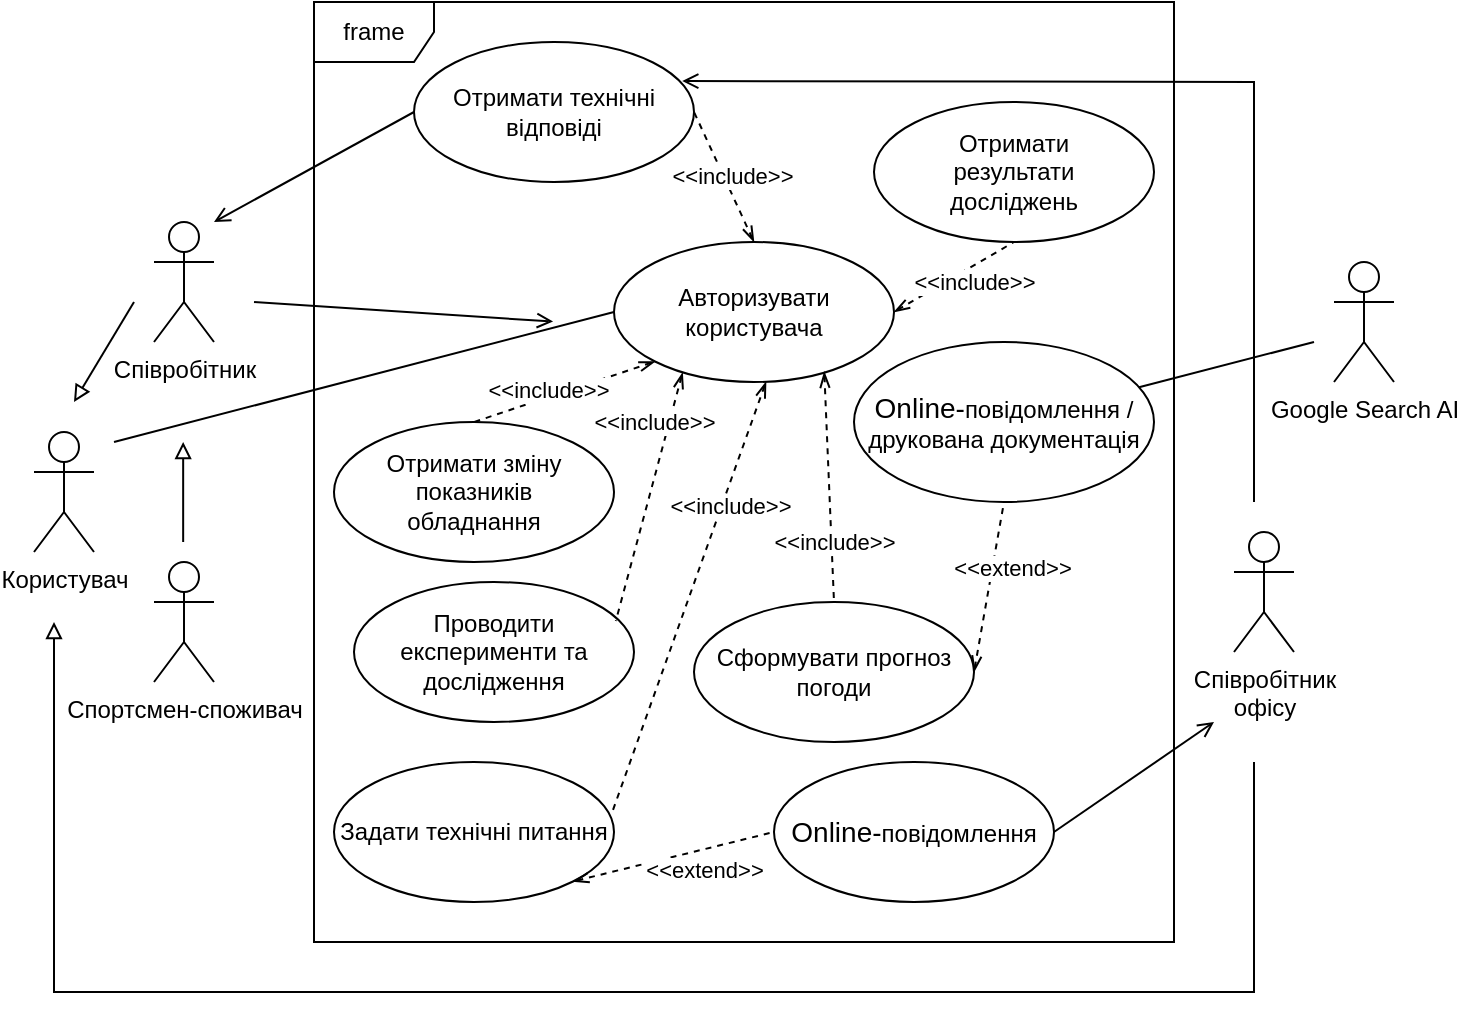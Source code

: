 <mxfile version="20.3.0" type="github">
  <diagram id="C5RBs43oDa-KdzZeNtuy" name="Page-1">
    <mxGraphModel dx="1209" dy="554" grid="1" gridSize="10" guides="1" tooltips="1" connect="1" arrows="1" fold="1" page="1" pageScale="1" pageWidth="827" pageHeight="1169" math="0" shadow="0">
      <root>
        <mxCell id="WIyWlLk6GJQsqaUBKTNV-0" />
        <mxCell id="WIyWlLk6GJQsqaUBKTNV-1" parent="WIyWlLk6GJQsqaUBKTNV-0" />
        <mxCell id="HAlKXmDzrB93N0-EfDcC-2" value="frame" style="shape=umlFrame;whiteSpace=wrap;html=1;" parent="WIyWlLk6GJQsqaUBKTNV-1" vertex="1">
          <mxGeometry x="210" y="60" width="430" height="470" as="geometry" />
        </mxCell>
        <mxCell id="zkfFHV4jXpPFQw0GAbJ--26" value="" style="endArrow=open;shadow=0;strokeWidth=1;rounded=0;endFill=1;elbow=vertical;entryX=0.278;entryY=0.34;entryDx=0;entryDy=0;entryPerimeter=0;" parent="WIyWlLk6GJQsqaUBKTNV-1" target="HAlKXmDzrB93N0-EfDcC-2" edge="1">
          <mxGeometry x="0.5" y="41" relative="1" as="geometry">
            <mxPoint x="180" y="210" as="sourcePoint" />
            <mxPoint x="300" y="210" as="targetPoint" />
            <mxPoint x="-40" y="32" as="offset" />
          </mxGeometry>
        </mxCell>
        <mxCell id="HAlKXmDzrB93N0-EfDcC-0" value="Співробітник&lt;br&gt;офісу" style="shape=umlActor;verticalLabelPosition=bottom;verticalAlign=top;html=1;" parent="WIyWlLk6GJQsqaUBKTNV-1" vertex="1">
          <mxGeometry x="670" y="325" width="30" height="60" as="geometry" />
        </mxCell>
        <mxCell id="HAlKXmDzrB93N0-EfDcC-1" value="Авторизувати&lt;br&gt;користувача" style="ellipse;whiteSpace=wrap;html=1;" parent="WIyWlLk6GJQsqaUBKTNV-1" vertex="1">
          <mxGeometry x="360" y="180" width="140" height="70" as="geometry" />
        </mxCell>
        <mxCell id="HAlKXmDzrB93N0-EfDcC-3" value="Задати технічні питання" style="ellipse;whiteSpace=wrap;html=1;" parent="WIyWlLk6GJQsqaUBKTNV-1" vertex="1">
          <mxGeometry x="220" y="440" width="140" height="70" as="geometry" />
        </mxCell>
        <mxCell id="HAlKXmDzrB93N0-EfDcC-4" value="Співробітник" style="shape=umlActor;verticalLabelPosition=bottom;verticalAlign=top;html=1;" parent="WIyWlLk6GJQsqaUBKTNV-1" vertex="1">
          <mxGeometry x="130" y="170" width="30" height="60" as="geometry" />
        </mxCell>
        <mxCell id="HAlKXmDzrB93N0-EfDcC-5" value="" style="endArrow=open;shadow=0;strokeWidth=1;rounded=0;endFill=1;elbow=vertical;exitX=1;exitY=0.5;exitDx=0;exitDy=0;" parent="WIyWlLk6GJQsqaUBKTNV-1" source="AvTPrVo-qN7b_abKF3Dz-2" edge="1">
          <mxGeometry x="0.5" y="41" relative="1" as="geometry">
            <mxPoint x="650" y="410" as="sourcePoint" />
            <mxPoint x="660" y="420" as="targetPoint" />
            <mxPoint x="-40" y="32" as="offset" />
          </mxGeometry>
        </mxCell>
        <mxCell id="HAlKXmDzrB93N0-EfDcC-6" value="Спортсмен-споживач" style="shape=umlActor;verticalLabelPosition=bottom;verticalAlign=top;html=1;" parent="WIyWlLk6GJQsqaUBKTNV-1" vertex="1">
          <mxGeometry x="130" y="340" width="30" height="60" as="geometry" />
        </mxCell>
        <mxCell id="AvTPrVo-qN7b_abKF3Dz-0" value="Отримати зміну&lt;br&gt;показників&lt;br&gt;обладнання" style="ellipse;whiteSpace=wrap;html=1;" parent="WIyWlLk6GJQsqaUBKTNV-1" vertex="1">
          <mxGeometry x="220" y="270" width="140" height="70" as="geometry" />
        </mxCell>
        <mxCell id="AvTPrVo-qN7b_abKF3Dz-1" value="Проводити&lt;br&gt;експерименти та&lt;br&gt;дослідження" style="ellipse;whiteSpace=wrap;html=1;" parent="WIyWlLk6GJQsqaUBKTNV-1" vertex="1">
          <mxGeometry x="230" y="350" width="140" height="70" as="geometry" />
        </mxCell>
        <mxCell id="AvTPrVo-qN7b_abKF3Dz-2" value="&lt;span style=&quot;font-size: 14px;&quot;&gt;Online-&lt;/span&gt;повідомлення" style="ellipse;whiteSpace=wrap;html=1;" parent="WIyWlLk6GJQsqaUBKTNV-1" vertex="1">
          <mxGeometry x="440" y="440" width="140" height="70" as="geometry" />
        </mxCell>
        <mxCell id="AvTPrVo-qN7b_abKF3Dz-8" value="&amp;lt;&amp;lt;include&amp;gt;&amp;gt;" style="endArrow=none;dashed=1;html=1;rounded=0;entryX=0.5;entryY=0;entryDx=0;entryDy=0;startArrow=openThin;startFill=0;exitX=0;exitY=1;exitDx=0;exitDy=0;" parent="WIyWlLk6GJQsqaUBKTNV-1" source="HAlKXmDzrB93N0-EfDcC-1" target="AvTPrVo-qN7b_abKF3Dz-0" edge="1">
          <mxGeometry x="0.152" y="-3" width="50" height="50" relative="1" as="geometry">
            <mxPoint x="280" y="260" as="sourcePoint" />
            <mxPoint x="430" y="360" as="targetPoint" />
            <mxPoint as="offset" />
          </mxGeometry>
        </mxCell>
        <mxCell id="AvTPrVo-qN7b_abKF3Dz-9" value="&amp;lt;&amp;lt;include&amp;gt;&amp;gt;" style="endArrow=none;dashed=1;html=1;rounded=0;entryX=0.935;entryY=0.279;entryDx=0;entryDy=0;startArrow=openThin;startFill=0;exitX=0.245;exitY=0.933;exitDx=0;exitDy=0;exitPerimeter=0;entryPerimeter=0;" parent="WIyWlLk6GJQsqaUBKTNV-1" source="HAlKXmDzrB93N0-EfDcC-1" target="AvTPrVo-qN7b_abKF3Dz-1" edge="1">
          <mxGeometry x="-0.572" y="-7" width="50" height="50" relative="1" as="geometry">
            <mxPoint x="374.503" y="239.749" as="sourcePoint" />
            <mxPoint x="300" y="280" as="targetPoint" />
            <mxPoint as="offset" />
          </mxGeometry>
        </mxCell>
        <mxCell id="AvTPrVo-qN7b_abKF3Dz-11" value="&amp;lt;&amp;lt;include&amp;gt;&amp;gt;" style="endArrow=none;dashed=1;html=1;rounded=0;entryX=0.994;entryY=0.356;entryDx=0;entryDy=0;startArrow=openThin;startFill=0;exitX=0.543;exitY=0.999;exitDx=0;exitDy=0;exitPerimeter=0;entryPerimeter=0;" parent="WIyWlLk6GJQsqaUBKTNV-1" source="HAlKXmDzrB93N0-EfDcC-1" target="HAlKXmDzrB93N0-EfDcC-3" edge="1">
          <mxGeometry x="-0.439" y="4" width="50" height="50" relative="1" as="geometry">
            <mxPoint x="418.4" y="250.35" as="sourcePoint" />
            <mxPoint x="359.497" y="550.251" as="targetPoint" />
            <mxPoint as="offset" />
          </mxGeometry>
        </mxCell>
        <mxCell id="AvTPrVo-qN7b_abKF3Dz-12" value="Користувач" style="shape=umlActor;verticalLabelPosition=bottom;verticalAlign=top;html=1;" parent="WIyWlLk6GJQsqaUBKTNV-1" vertex="1">
          <mxGeometry x="70" y="275" width="30" height="60" as="geometry" />
        </mxCell>
        <mxCell id="AvTPrVo-qN7b_abKF3Dz-13" value="Отримати технічні відповіді" style="ellipse;whiteSpace=wrap;html=1;" parent="WIyWlLk6GJQsqaUBKTNV-1" vertex="1">
          <mxGeometry x="260" y="80" width="140" height="70" as="geometry" />
        </mxCell>
        <mxCell id="AvTPrVo-qN7b_abKF3Dz-14" value="&amp;lt;&amp;lt;include&amp;gt;&amp;gt;" style="endArrow=none;dashed=1;html=1;rounded=0;entryX=1;entryY=0.5;entryDx=0;entryDy=0;startArrow=openThin;startFill=0;exitX=0.5;exitY=0;exitDx=0;exitDy=0;" parent="WIyWlLk6GJQsqaUBKTNV-1" source="HAlKXmDzrB93N0-EfDcC-1" target="AvTPrVo-qN7b_abKF3Dz-13" edge="1">
          <mxGeometry x="-0.036" y="-4" width="50" height="50" relative="1" as="geometry">
            <mxPoint x="374.503" y="239.749" as="sourcePoint" />
            <mxPoint x="300" y="280" as="targetPoint" />
            <mxPoint as="offset" />
          </mxGeometry>
        </mxCell>
        <mxCell id="AvTPrVo-qN7b_abKF3Dz-16" value="" style="endArrow=none;html=1;rounded=0;exitX=0;exitY=0.5;exitDx=0;exitDy=0;" parent="WIyWlLk6GJQsqaUBKTNV-1" source="HAlKXmDzrB93N0-EfDcC-1" edge="1">
          <mxGeometry width="50" height="50" relative="1" as="geometry">
            <mxPoint x="320" y="260" as="sourcePoint" />
            <mxPoint x="110" y="280" as="targetPoint" />
          </mxGeometry>
        </mxCell>
        <mxCell id="AvTPrVo-qN7b_abKF3Dz-17" value="" style="endArrow=open;shadow=0;strokeWidth=1;rounded=0;endFill=1;elbow=vertical;exitX=0;exitY=0.5;exitDx=0;exitDy=0;" parent="WIyWlLk6GJQsqaUBKTNV-1" source="AvTPrVo-qN7b_abKF3Dz-13" edge="1">
          <mxGeometry x="0.5" y="41" relative="1" as="geometry">
            <mxPoint x="150" y="310" as="sourcePoint" />
            <mxPoint x="160" y="170" as="targetPoint" />
            <mxPoint x="-40" y="32" as="offset" />
          </mxGeometry>
        </mxCell>
        <mxCell id="AvTPrVo-qN7b_abKF3Dz-18" value="" style="endArrow=block;shadow=0;strokeWidth=1;rounded=0;endFill=0;elbow=vertical;" parent="WIyWlLk6GJQsqaUBKTNV-1" edge="1">
          <mxGeometry x="0.5" y="41" relative="1" as="geometry">
            <mxPoint x="120" y="210" as="sourcePoint" />
            <mxPoint x="90" y="260" as="targetPoint" />
            <mxPoint x="-40" y="32" as="offset" />
          </mxGeometry>
        </mxCell>
        <mxCell id="AvTPrVo-qN7b_abKF3Dz-19" value="" style="endArrow=open;shadow=0;strokeWidth=1;rounded=0;endFill=1;elbow=vertical;entryX=0.958;entryY=0.279;entryDx=0;entryDy=0;entryPerimeter=0;" parent="WIyWlLk6GJQsqaUBKTNV-1" target="AvTPrVo-qN7b_abKF3Dz-13" edge="1">
          <mxGeometry x="0.5" y="41" relative="1" as="geometry">
            <mxPoint x="680" y="310" as="sourcePoint" />
            <mxPoint x="620" y="120" as="targetPoint" />
            <mxPoint x="-40" y="32" as="offset" />
            <Array as="points">
              <mxPoint x="680" y="100" />
            </Array>
          </mxGeometry>
        </mxCell>
        <mxCell id="AvTPrVo-qN7b_abKF3Dz-20" value="&amp;lt;&amp;lt;extend&amp;gt;&amp;gt;" style="endArrow=none;dashed=1;html=1;rounded=0;startArrow=openThin;startFill=0;exitX=1;exitY=1;exitDx=0;exitDy=0;entryX=0;entryY=0.5;entryDx=0;entryDy=0;" parent="WIyWlLk6GJQsqaUBKTNV-1" source="HAlKXmDzrB93N0-EfDcC-3" target="AvTPrVo-qN7b_abKF3Dz-2" edge="1">
          <mxGeometry x="0.259" y="-10" width="50" height="50" relative="1" as="geometry">
            <mxPoint x="430" y="588.333" as="sourcePoint" />
            <mxPoint x="409.497" y="460.251" as="targetPoint" />
            <mxPoint as="offset" />
          </mxGeometry>
        </mxCell>
        <mxCell id="AvTPrVo-qN7b_abKF3Dz-21" value="Сформувати прогноз погоди" style="ellipse;whiteSpace=wrap;html=1;" parent="WIyWlLk6GJQsqaUBKTNV-1" vertex="1">
          <mxGeometry x="400" y="360" width="140" height="70" as="geometry" />
        </mxCell>
        <mxCell id="AvTPrVo-qN7b_abKF3Dz-22" value="&amp;lt;&amp;lt;include&amp;gt;&amp;gt;" style="endArrow=none;dashed=1;html=1;rounded=0;entryX=0.5;entryY=0;entryDx=0;entryDy=0;startArrow=openThin;startFill=0;exitX=0.751;exitY=0.927;exitDx=0;exitDy=0;exitPerimeter=0;" parent="WIyWlLk6GJQsqaUBKTNV-1" source="HAlKXmDzrB93N0-EfDcC-1" target="AvTPrVo-qN7b_abKF3Dz-21" edge="1">
          <mxGeometry x="0.48" y="1" width="50" height="50" relative="1" as="geometry">
            <mxPoint x="430.02" y="249.93" as="sourcePoint" />
            <mxPoint x="369.497" y="460.251" as="targetPoint" />
            <mxPoint as="offset" />
          </mxGeometry>
        </mxCell>
        <mxCell id="AvTPrVo-qN7b_abKF3Dz-25" value="" style="endArrow=block;shadow=0;strokeWidth=1;rounded=0;endFill=0;elbow=vertical;" parent="WIyWlLk6GJQsqaUBKTNV-1" edge="1">
          <mxGeometry x="0.5" y="41" relative="1" as="geometry">
            <mxPoint x="144.58" y="330" as="sourcePoint" />
            <mxPoint x="144.58" y="280" as="targetPoint" />
            <mxPoint x="-40" y="32" as="offset" />
          </mxGeometry>
        </mxCell>
        <mxCell id="AvTPrVo-qN7b_abKF3Dz-26" value="" style="endArrow=block;shadow=0;strokeWidth=1;rounded=0;endFill=0;elbow=vertical;" parent="WIyWlLk6GJQsqaUBKTNV-1" edge="1">
          <mxGeometry x="0.5" y="41" relative="1" as="geometry">
            <mxPoint x="680" y="440" as="sourcePoint" />
            <mxPoint x="80" y="370" as="targetPoint" />
            <mxPoint x="-40" y="32" as="offset" />
            <Array as="points">
              <mxPoint x="680" y="555" />
              <mxPoint x="80" y="555" />
            </Array>
          </mxGeometry>
        </mxCell>
        <mxCell id="AvTPrVo-qN7b_abKF3Dz-27" value="&lt;span style=&quot;font-size: 14px;&quot;&gt;Online-&lt;/span&gt;повідомлення /&lt;br&gt;друкована документація" style="ellipse;whiteSpace=wrap;html=1;" parent="WIyWlLk6GJQsqaUBKTNV-1" vertex="1">
          <mxGeometry x="480" y="230" width="150" height="80" as="geometry" />
        </mxCell>
        <mxCell id="AvTPrVo-qN7b_abKF3Dz-28" value="&amp;lt;&amp;lt;extend&amp;gt;&amp;gt;" style="endArrow=none;dashed=1;html=1;rounded=0;startArrow=openThin;startFill=0;exitX=1;exitY=0.5;exitDx=0;exitDy=0;entryX=0.5;entryY=1;entryDx=0;entryDy=0;" parent="WIyWlLk6GJQsqaUBKTNV-1" source="AvTPrVo-qN7b_abKF3Dz-21" target="AvTPrVo-qN7b_abKF3Dz-27" edge="1">
          <mxGeometry x="0.259" y="-10" width="50" height="50" relative="1" as="geometry">
            <mxPoint x="349.497" y="509.749" as="sourcePoint" />
            <mxPoint x="450" y="485" as="targetPoint" />
            <mxPoint as="offset" />
          </mxGeometry>
        </mxCell>
        <mxCell id="AvTPrVo-qN7b_abKF3Dz-29" value="&lt;div style=&quot;text-align: left;&quot;&gt;Google Search AI&lt;/div&gt;" style="shape=umlActor;verticalLabelPosition=bottom;verticalAlign=top;html=1;" parent="WIyWlLk6GJQsqaUBKTNV-1" vertex="1">
          <mxGeometry x="720" y="190" width="30" height="60" as="geometry" />
        </mxCell>
        <mxCell id="AvTPrVo-qN7b_abKF3Dz-30" value="Отримати&lt;br&gt;результати&lt;br&gt;досліджень" style="ellipse;whiteSpace=wrap;html=1;" parent="WIyWlLk6GJQsqaUBKTNV-1" vertex="1">
          <mxGeometry x="490" y="110" width="140" height="70" as="geometry" />
        </mxCell>
        <mxCell id="AvTPrVo-qN7b_abKF3Dz-31" value="" style="endArrow=none;html=1;rounded=0;" parent="WIyWlLk6GJQsqaUBKTNV-1" source="AvTPrVo-qN7b_abKF3Dz-27" edge="1">
          <mxGeometry width="50" height="50" relative="1" as="geometry">
            <mxPoint x="650" y="350" as="sourcePoint" />
            <mxPoint x="710" y="230" as="targetPoint" />
          </mxGeometry>
        </mxCell>
        <mxCell id="AvTPrVo-qN7b_abKF3Dz-32" value="&amp;lt;&amp;lt;include&amp;gt;&amp;gt;" style="endArrow=none;dashed=1;html=1;rounded=0;entryX=0.5;entryY=1;entryDx=0;entryDy=0;startArrow=openThin;startFill=0;exitX=1;exitY=0.5;exitDx=0;exitDy=0;" parent="WIyWlLk6GJQsqaUBKTNV-1" source="HAlKXmDzrB93N0-EfDcC-1" target="AvTPrVo-qN7b_abKF3Dz-30" edge="1">
          <mxGeometry x="0.212" y="-7" width="50" height="50" relative="1" as="geometry">
            <mxPoint x="440" y="190" as="sourcePoint" />
            <mxPoint x="410" y="125" as="targetPoint" />
            <mxPoint as="offset" />
          </mxGeometry>
        </mxCell>
      </root>
    </mxGraphModel>
  </diagram>
</mxfile>
